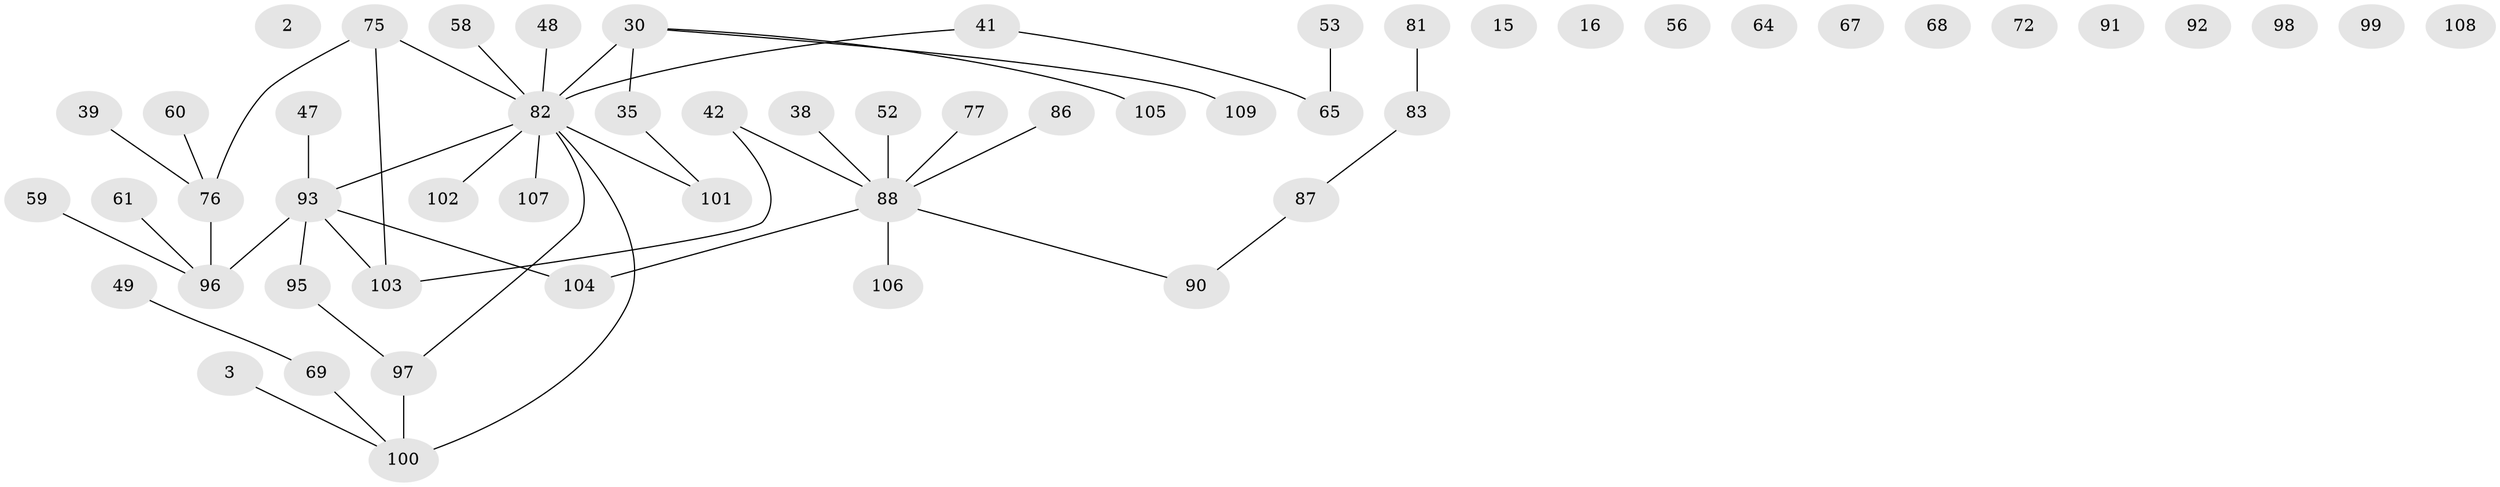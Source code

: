 // original degree distribution, {3: 0.21100917431192662, 0: 0.11009174311926606, 1: 0.25688073394495414, 2: 0.3119266055045872, 4: 0.08256880733944955, 6: 0.01834862385321101, 5: 0.009174311926605505}
// Generated by graph-tools (version 1.1) at 2025/42/03/04/25 21:42:52]
// undirected, 54 vertices, 46 edges
graph export_dot {
graph [start="1"]
  node [color=gray90,style=filled];
  2;
  3;
  15;
  16;
  30 [super="+29"];
  35;
  38;
  39;
  41;
  42 [super="+25"];
  47;
  48 [super="+34"];
  49;
  52 [super="+28"];
  53 [super="+18"];
  56;
  58;
  59;
  60 [super="+33"];
  61;
  64;
  65;
  67;
  68;
  69;
  72;
  75 [super="+50+55+74"];
  76 [super="+57"];
  77;
  81;
  82 [super="+19+21+80+73"];
  83 [super="+11+40"];
  86;
  87;
  88 [super="+37+22+31"];
  90 [super="+79"];
  91;
  92;
  93 [super="+84"];
  95 [super="+78+85+94+71+51"];
  96 [super="+9"];
  97 [super="+89"];
  98;
  99 [super="+8"];
  100;
  101;
  102;
  103 [super="+70"];
  104 [super="+20+27"];
  105;
  106;
  107;
  108;
  109;
  3 -- 100;
  30 -- 35;
  30 -- 105;
  30 -- 109;
  30 -- 82 [weight=3];
  35 -- 101;
  38 -- 88;
  39 -- 76;
  41 -- 65;
  41 -- 82;
  42 -- 88;
  42 -- 103;
  47 -- 93;
  48 -- 82;
  49 -- 69;
  52 -- 88;
  53 -- 65;
  58 -- 82;
  59 -- 96;
  60 -- 76;
  61 -- 96;
  69 -- 100;
  75 -- 82 [weight=3];
  75 -- 103 [weight=2];
  75 -- 76;
  76 -- 96 [weight=2];
  77 -- 88;
  81 -- 83;
  82 -- 101;
  82 -- 97;
  82 -- 93;
  82 -- 100;
  82 -- 102;
  82 -- 107;
  83 -- 87;
  86 -- 88;
  87 -- 90;
  88 -- 90;
  88 -- 104;
  88 -- 106;
  93 -- 96;
  93 -- 103 [weight=2];
  93 -- 104;
  93 -- 95;
  95 -- 97;
  97 -- 100 [weight=2];
}
